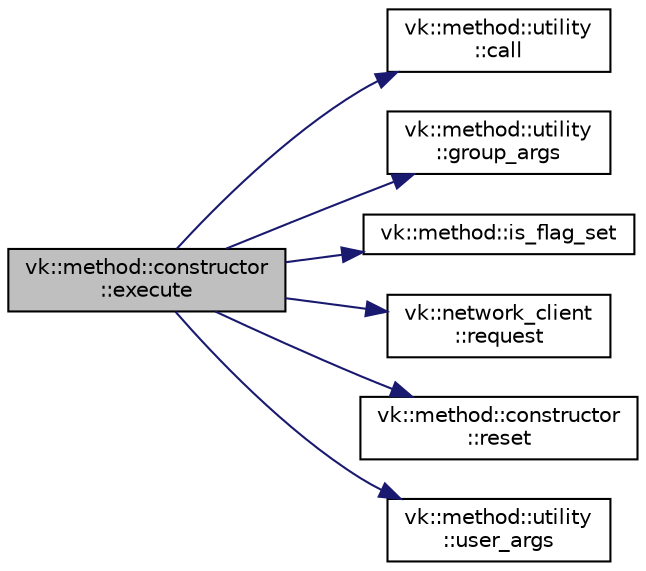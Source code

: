 digraph "vk::method::constructor::execute"
{
 // LATEX_PDF_SIZE
  edge [fontname="Helvetica",fontsize="10",labelfontname="Helvetica",labelfontsize="10"];
  node [fontname="Helvetica",fontsize="10",shape=record];
  rankdir="LR";
  Node1 [label="vk::method::constructor\l::execute",height=0.2,width=0.4,color="black", fillcolor="grey75", style="filled", fontcolor="black",tooltip="Process VK request."];
  Node1 -> Node2 [color="midnightblue",fontsize="10",style="solid",fontname="Helvetica"];
  Node2 [label="vk::method::utility\l::call",height=0.2,width=0.4,color="black", fillcolor="white", style="filled",URL="$classvk_1_1method_1_1utility.html#a21fc84037c27a7b6acabb389352adcdc",tooltip=" "];
  Node1 -> Node3 [color="midnightblue",fontsize="10",style="solid",fontname="Helvetica"];
  Node3 [label="vk::method::utility\l::group_args",height=0.2,width=0.4,color="black", fillcolor="white", style="filled",URL="$classvk_1_1method_1_1utility.html#a19c050ed96880bb6f34499d5a6aaa062",tooltip=" "];
  Node1 -> Node4 [color="midnightblue",fontsize="10",style="solid",fontname="Helvetica"];
  Node4 [label="vk::method::is_flag_set",height=0.2,width=0.4,color="black", fillcolor="white", style="filled",URL="$namespacevk_1_1method.html#a00c0e5c15aff7f7ea788d965e2590112",tooltip=" "];
  Node1 -> Node5 [color="midnightblue",fontsize="10",style="solid",fontname="Helvetica"];
  Node5 [label="vk::network_client\l::request",height=0.2,width=0.4,color="black", fillcolor="white", style="filled",URL="$classvk_1_1network__client.html#a987730611db15624097f07a9cfce89f4",tooltip=" "];
  Node1 -> Node6 [color="midnightblue",fontsize="10",style="solid",fontname="Helvetica"];
  Node6 [label="vk::method::constructor\l::reset",height=0.2,width=0.4,color="black", fillcolor="white", style="filled",URL="$classvk_1_1method_1_1constructor.html#a3af81046f0222f41509c7881f6864146",tooltip=" "];
  Node1 -> Node7 [color="midnightblue",fontsize="10",style="solid",fontname="Helvetica"];
  Node7 [label="vk::method::utility\l::user_args",height=0.2,width=0.4,color="black", fillcolor="white", style="filled",URL="$classvk_1_1method_1_1utility.html#ac87a440904311e7238ebc8ae8128cfb3",tooltip=" "];
}
